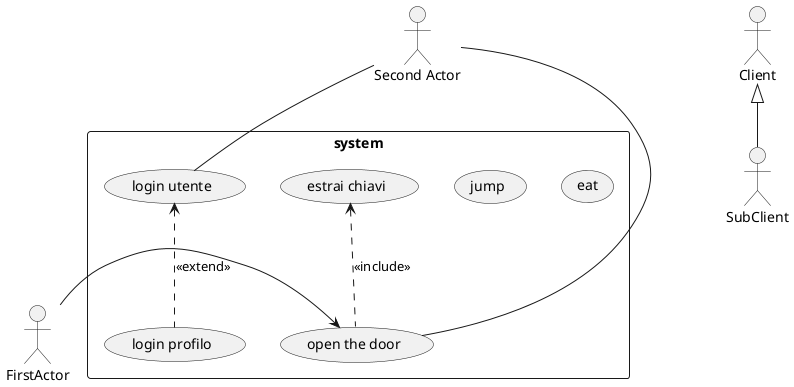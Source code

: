 @startuml
:FirstActor: as a1
:Second Actor: as a2
:Client:
:SubClient:

rectangle system {
(eat)
(jump)
(estrai chiavi)
(login utente) as lu
(login profilo) as cp
(open the door) as ot
}

Client <|-- SubClient
(estrai chiavi) <.. ot : <<include>>
a1 -> ot
a2 -- ot
a2 -- lu
lu <.. cp : <<extend>>
@enduml